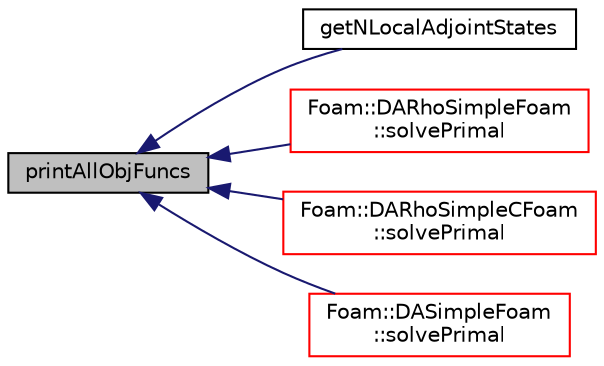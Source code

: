 digraph "printAllObjFuncs"
{
  bgcolor="transparent";
  edge [fontname="Helvetica",fontsize="10",labelfontname="Helvetica",labelfontsize="10"];
  node [fontname="Helvetica",fontsize="10",shape=record];
  rankdir="LR";
  Node215 [label="printAllObjFuncs",height=0.2,width=0.4,color="black", fillcolor="grey75", style="filled", fontcolor="black"];
  Node215 -> Node216 [dir="back",color="midnightblue",fontsize="10",style="solid",fontname="Helvetica"];
  Node216 [label="getNLocalAdjointStates",height=0.2,width=0.4,color="black",URL="$classFoam_1_1DASolver.html#a34b0d0c110b85e4cde38b7a56168e8b0",tooltip="return the number of local adjoint states "];
  Node215 -> Node217 [dir="back",color="midnightblue",fontsize="10",style="solid",fontname="Helvetica"];
  Node217 [label="Foam::DARhoSimpleFoam\l::solvePrimal",height=0.2,width=0.4,color="red",URL="$classFoam_1_1DARhoSimpleFoam.html#a5c0c6289530112c8badaa81d933bef5c",tooltip="solve the primal equations "];
  Node215 -> Node219 [dir="back",color="midnightblue",fontsize="10",style="solid",fontname="Helvetica"];
  Node219 [label="Foam::DARhoSimpleCFoam\l::solvePrimal",height=0.2,width=0.4,color="red",URL="$classFoam_1_1DARhoSimpleCFoam.html#a5c0c6289530112c8badaa81d933bef5c",tooltip="solve the primal equations "];
  Node215 -> Node221 [dir="back",color="midnightblue",fontsize="10",style="solid",fontname="Helvetica"];
  Node221 [label="Foam::DASimpleFoam\l::solvePrimal",height=0.2,width=0.4,color="red",URL="$classFoam_1_1DASimpleFoam.html#a5c0c6289530112c8badaa81d933bef5c",tooltip="solve the primal equations "];
}
